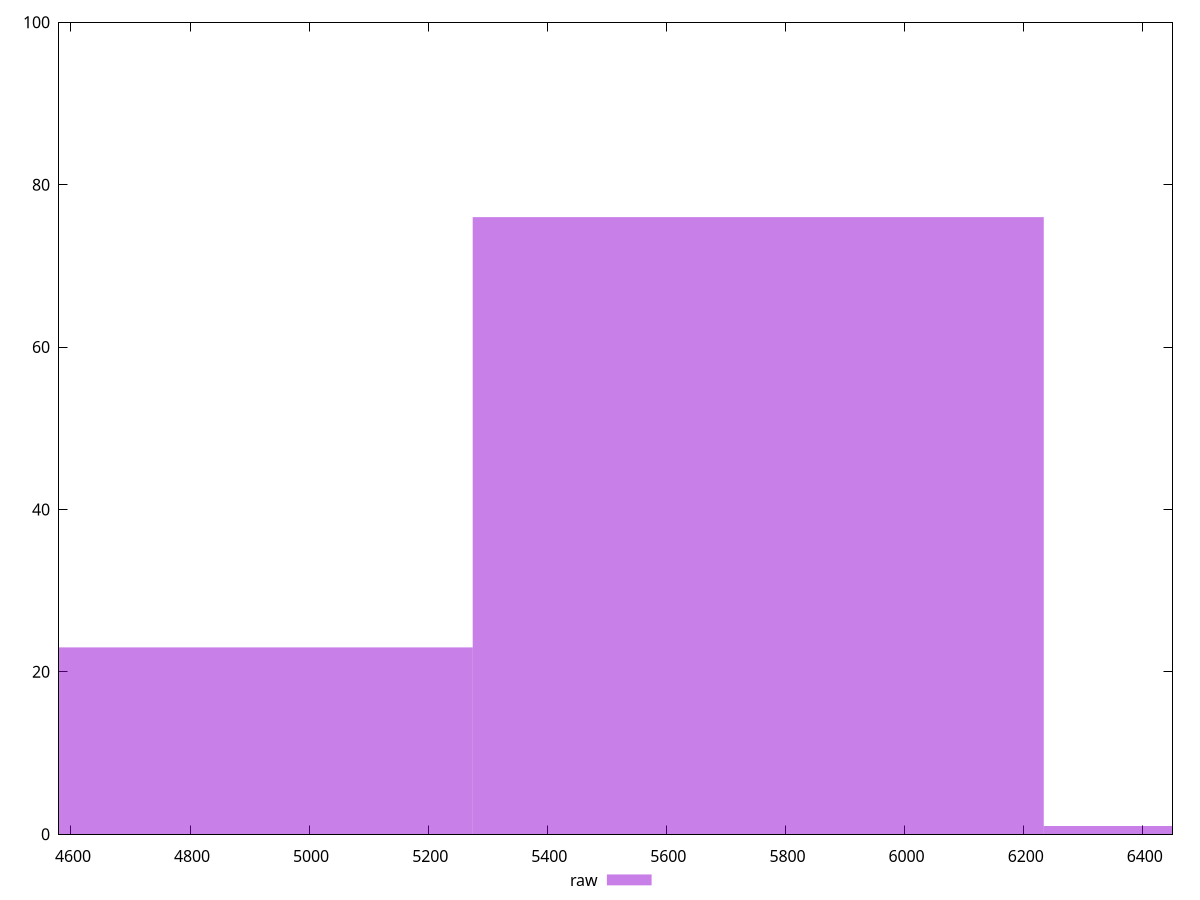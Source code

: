 reset

$raw <<EOF
6713.3287222658755 1
5754.2817619421785 76
4795.234801618482 23
EOF

set key outside below
set boxwidth 959.0469603236965
set xrange [4580:6450]
set yrange [0:100]
set trange [0:100]
set style fill transparent solid 0.5 noborder
set terminal svg size 640, 490 enhanced background rgb 'white'
set output "reports/report_00030_2021-02-24T20-42-31.540Z/uses-text-compression/samples/music/raw/histogram.svg"

plot $raw title "raw" with boxes

reset
